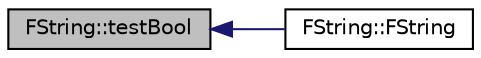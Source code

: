 digraph "FString::testBool"
{
 // INTERACTIVE_SVG=YES
  edge [fontname="Helvetica",fontsize="10",labelfontname="Helvetica",labelfontsize="10"];
  node [fontname="Helvetica",fontsize="10",shape=record];
  rankdir="LR";
  Node57 [label="FString::testBool",height=0.2,width=0.4,color="black", fillcolor="grey75", style="filled", fontcolor="black"];
  Node57 -> Node58 [dir="back",color="midnightblue",fontsize="10",style="solid",fontname="Helvetica"];
  Node58 [label="FString::FString",height=0.2,width=0.4,color="black", fillcolor="white", style="filled",URL="$class_f_string.html#adcf20044344ca6476509b4cf3dd8da29",tooltip="Constructeur à valeur quelconque QString donnée. "];
}
